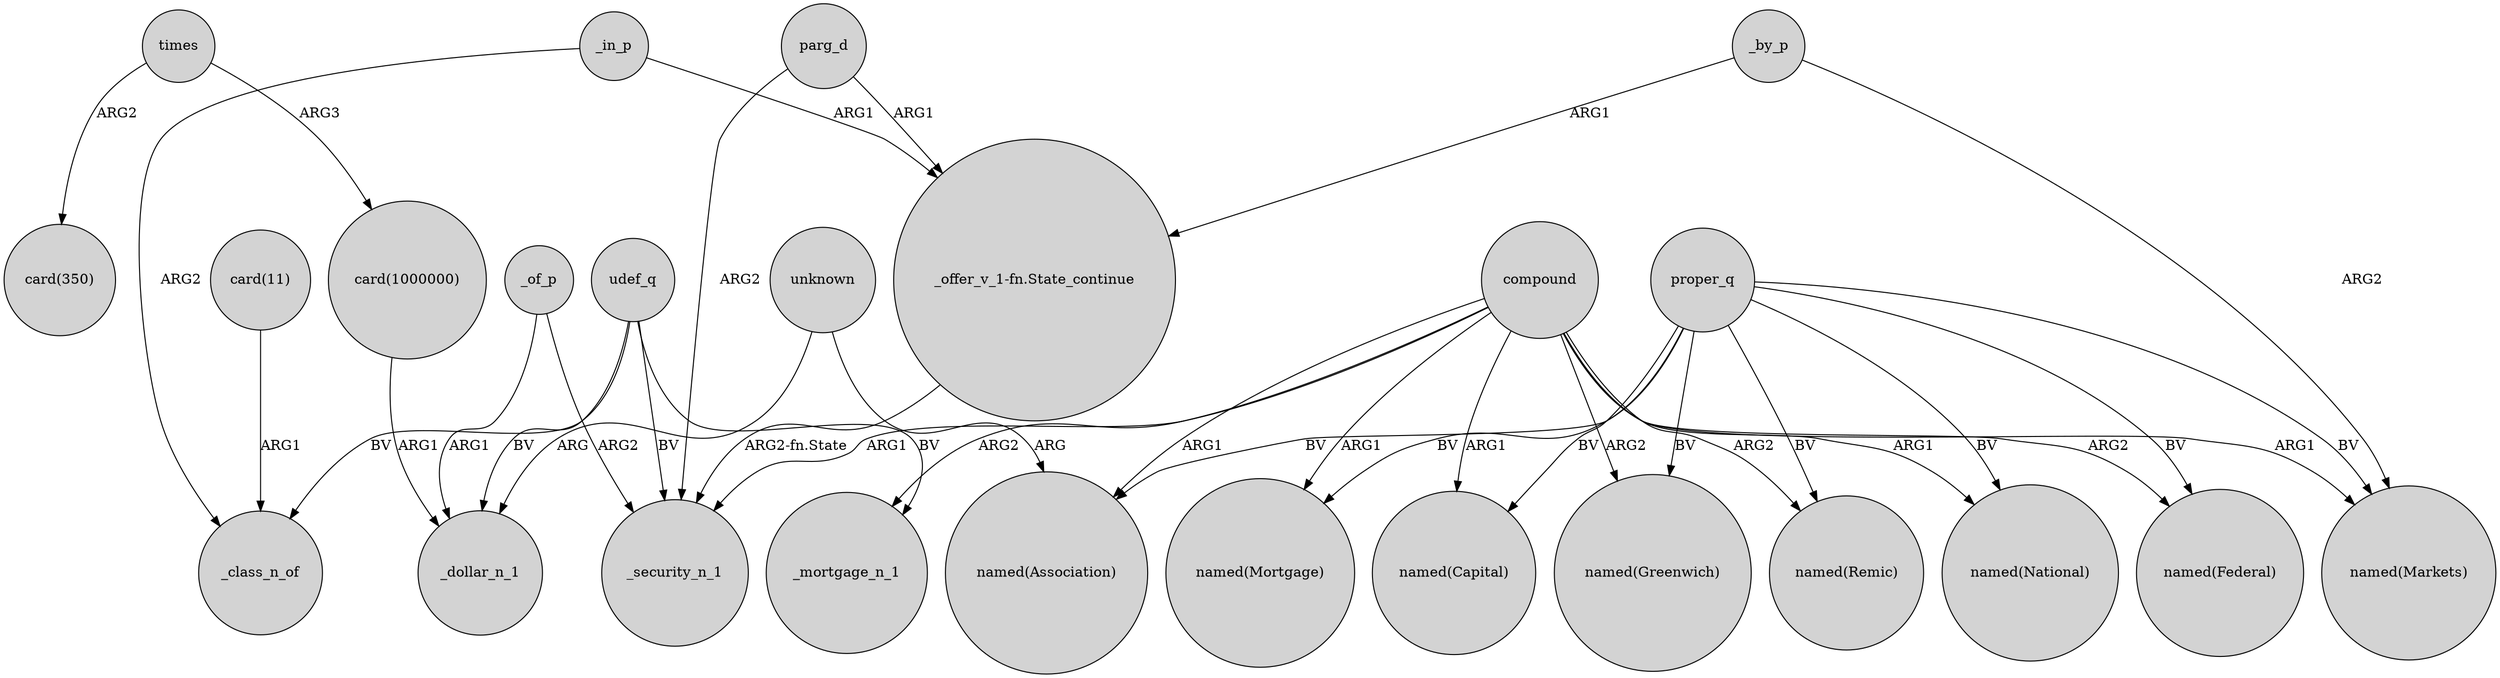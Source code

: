digraph {
	node [shape=circle style=filled]
	_of_p -> _dollar_n_1 [label=ARG1]
	_by_p -> "named(Markets)" [label=ARG2]
	_of_p -> _security_n_1 [label=ARG2]
	proper_q -> "named(Capital)" [label=BV]
	times -> "card(1000000)" [label=ARG3]
	compound -> "named(Association)" [label=ARG1]
	_by_p -> "_offer_v_1-fn.State_continue" [label=ARG1]
	compound -> "named(Federal)" [label=ARG2]
	"card(11)" -> _class_n_of [label=ARG1]
	_in_p -> _class_n_of [label=ARG2]
	udef_q -> _security_n_1 [label=BV]
	parg_d -> "_offer_v_1-fn.State_continue" [label=ARG1]
	proper_q -> "named(Federal)" [label=BV]
	_in_p -> "_offer_v_1-fn.State_continue" [label=ARG1]
	unknown -> _dollar_n_1 [label=ARG]
	unknown -> "named(Association)" [label=ARG]
	compound -> _mortgage_n_1 [label=ARG2]
	udef_q -> _mortgage_n_1 [label=BV]
	compound -> "named(National)" [label=ARG1]
	proper_q -> "named(Remic)" [label=BV]
	compound -> _security_n_1 [label=ARG1]
	"_offer_v_1-fn.State_continue" -> _security_n_1 [label="ARG2-fn.State"]
	proper_q -> "named(Greenwich)" [label=BV]
	udef_q -> _dollar_n_1 [label=BV]
	compound -> "named(Markets)" [label=ARG1]
	"card(1000000)" -> _dollar_n_1 [label=ARG1]
	proper_q -> "named(Association)" [label=BV]
	proper_q -> "named(Mortgage)" [label=BV]
	proper_q -> "named(Markets)" [label=BV]
	compound -> "named(Greenwich)" [label=ARG2]
	udef_q -> _class_n_of [label=BV]
	compound -> "named(Remic)" [label=ARG2]
	compound -> "named(Mortgage)" [label=ARG1]
	proper_q -> "named(National)" [label=BV]
	times -> "card(350)" [label=ARG2]
	parg_d -> _security_n_1 [label=ARG2]
	compound -> "named(Capital)" [label=ARG1]
}
